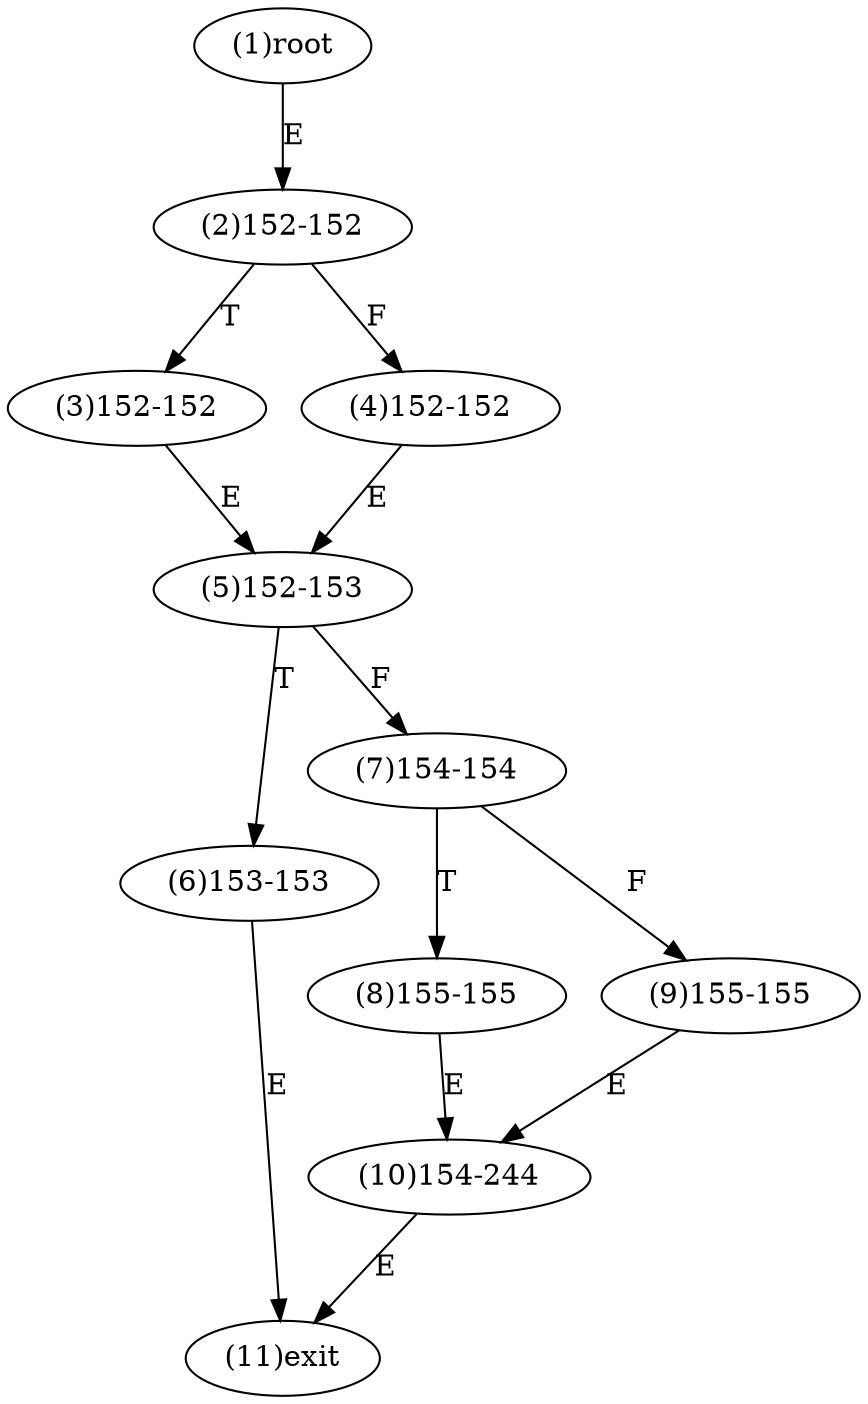 digraph "" { 
1[ label="(1)root"];
2[ label="(2)152-152"];
3[ label="(3)152-152"];
4[ label="(4)152-152"];
5[ label="(5)152-153"];
6[ label="(6)153-153"];
7[ label="(7)154-154"];
8[ label="(8)155-155"];
9[ label="(9)155-155"];
10[ label="(10)154-244"];
11[ label="(11)exit"];
1->2[ label="E"];
2->4[ label="F"];
2->3[ label="T"];
3->5[ label="E"];
4->5[ label="E"];
5->7[ label="F"];
5->6[ label="T"];
6->11[ label="E"];
7->9[ label="F"];
7->8[ label="T"];
8->10[ label="E"];
9->10[ label="E"];
10->11[ label="E"];
}